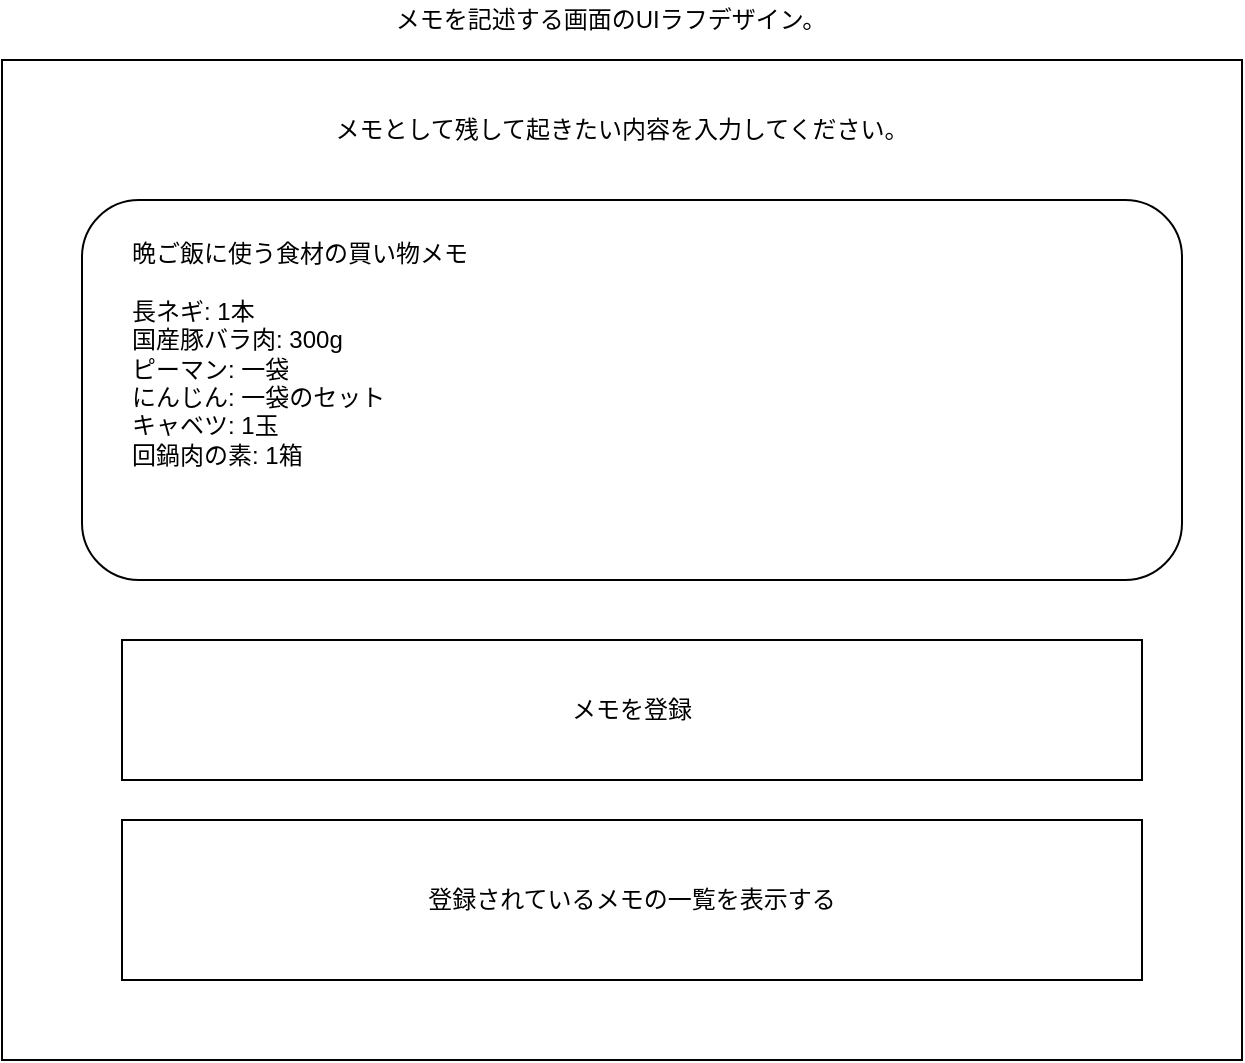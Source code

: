 <mxfile version="16.4.6"><diagram id="yudoJ7eQPJ74c5ttKIE6" name="Page-1"><mxGraphModel dx="1422" dy="790" grid="1" gridSize="10" guides="1" tooltips="1" connect="1" arrows="1" fold="1" page="1" pageScale="1" pageWidth="827" pageHeight="1169" math="0" shadow="0"><root><mxCell id="0"/><mxCell id="1" parent="0"/><mxCell id="6QrBFI2GRpisQUqaOTEC-2" value="&lt;div&gt;メモを記述する画面のUIラフデザイン。&lt;/div&gt;" style="text;html=1;align=center;verticalAlign=middle;resizable=0;points=[];autosize=1;strokeColor=none;fillColor=none;" vertex="1" parent="1"><mxGeometry x="299" y="40" width="230" height="20" as="geometry"/></mxCell><mxCell id="6QrBFI2GRpisQUqaOTEC-3" value="" style="rounded=0;whiteSpace=wrap;html=1;" vertex="1" parent="1"><mxGeometry x="110" y="70" width="620" height="500" as="geometry"/></mxCell><mxCell id="6QrBFI2GRpisQUqaOTEC-6" value="" style="rounded=1;whiteSpace=wrap;html=1;" vertex="1" parent="1"><mxGeometry x="150" y="140" width="550" height="190" as="geometry"/></mxCell><mxCell id="6QrBFI2GRpisQUqaOTEC-9" value="&lt;div&gt;晩ご飯に使う食材の買い物メモ&lt;/div&gt;&lt;div&gt;&lt;br&gt;&lt;/div&gt;&lt;div&gt;長ネギ: 1本&lt;/div&gt;&lt;div&gt;国産豚バラ肉: 300g&lt;/div&gt;&lt;div&gt;ピーマン: 一袋&lt;/div&gt;&lt;div&gt;にんじん: 一袋のセット&lt;/div&gt;&lt;div&gt;キャベツ: 1玉&lt;/div&gt;&lt;div&gt;回鍋肉の素: 1箱&lt;/div&gt;&lt;div&gt;&lt;br&gt;&lt;/div&gt;" style="text;html=1;strokeColor=none;fillColor=none;spacing=5;spacingTop=-20;whiteSpace=wrap;overflow=hidden;rounded=0;" vertex="1" parent="1"><mxGeometry x="170" y="170" width="520" height="260" as="geometry"/></mxCell><mxCell id="6QrBFI2GRpisQUqaOTEC-11" value="メモとして残して起きたい内容を入力してください。" style="text;html=1;strokeColor=none;fillColor=none;align=center;verticalAlign=middle;whiteSpace=wrap;rounded=0;" vertex="1" parent="1"><mxGeometry x="180" y="90" width="480" height="30" as="geometry"/></mxCell><mxCell id="6QrBFI2GRpisQUqaOTEC-13" value="" style="rounded=0;whiteSpace=wrap;html=1;" vertex="1" parent="1"><mxGeometry x="170" y="360" width="510" height="70" as="geometry"/></mxCell><mxCell id="6QrBFI2GRpisQUqaOTEC-14" value="&lt;div&gt;メモを登録&lt;/div&gt;" style="text;html=1;strokeColor=none;fillColor=none;align=center;verticalAlign=middle;whiteSpace=wrap;rounded=0;" vertex="1" parent="1"><mxGeometry x="385" y="380" width="80" height="30" as="geometry"/></mxCell><mxCell id="6QrBFI2GRpisQUqaOTEC-15" value="&lt;div&gt;登録されているメモの一覧を表示する&lt;/div&gt;" style="rounded=0;whiteSpace=wrap;html=1;" vertex="1" parent="1"><mxGeometry x="170" y="450" width="510" height="80" as="geometry"/></mxCell></root></mxGraphModel></diagram></mxfile>